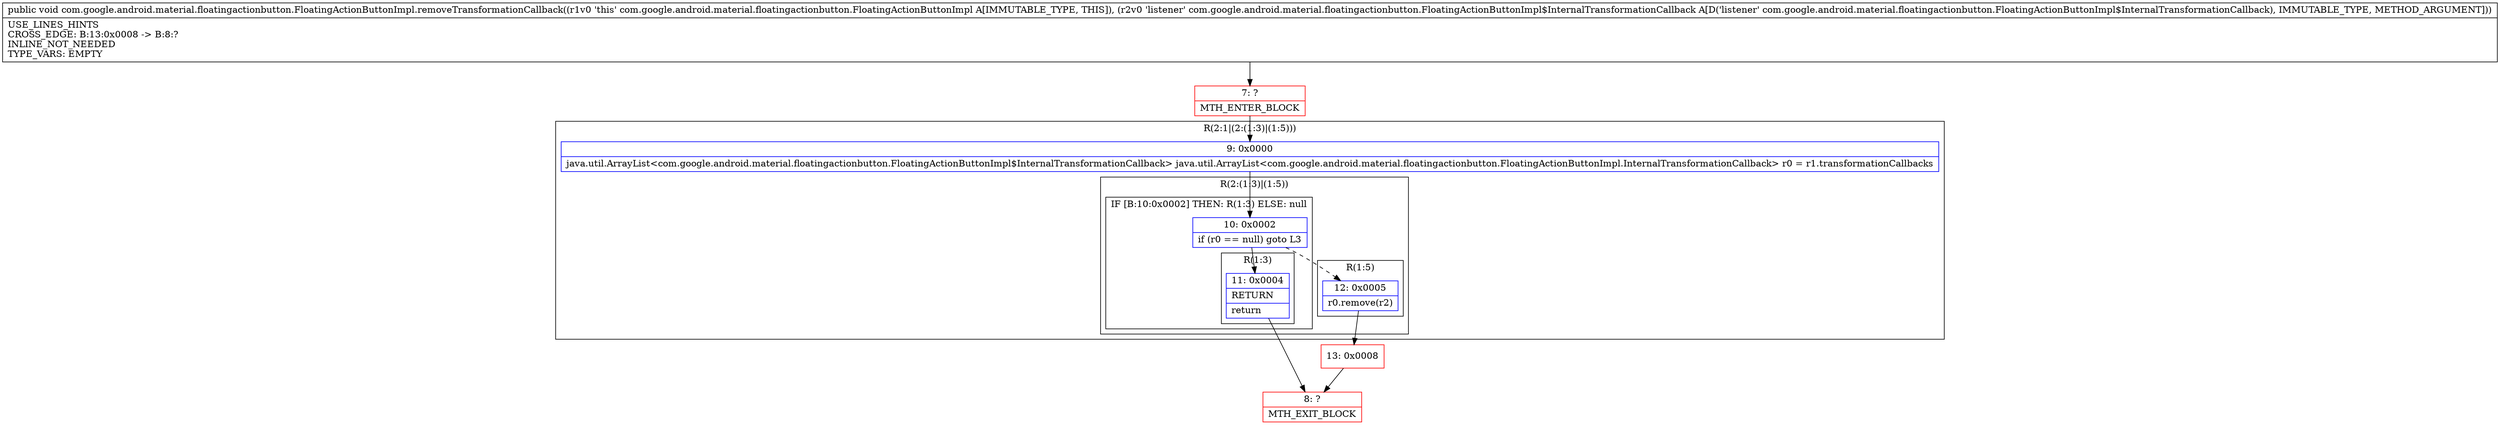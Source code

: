digraph "CFG forcom.google.android.material.floatingactionbutton.FloatingActionButtonImpl.removeTransformationCallback(Lcom\/google\/android\/material\/floatingactionbutton\/FloatingActionButtonImpl$InternalTransformationCallback;)V" {
subgraph cluster_Region_1192991604 {
label = "R(2:1|(2:(1:3)|(1:5)))";
node [shape=record,color=blue];
Node_9 [shape=record,label="{9\:\ 0x0000|java.util.ArrayList\<com.google.android.material.floatingactionbutton.FloatingActionButtonImpl$InternalTransformationCallback\> java.util.ArrayList\<com.google.android.material.floatingactionbutton.FloatingActionButtonImpl.InternalTransformationCallback\> r0 = r1.transformationCallbacks\l}"];
subgraph cluster_Region_1717175694 {
label = "R(2:(1:3)|(1:5))";
node [shape=record,color=blue];
subgraph cluster_IfRegion_240618578 {
label = "IF [B:10:0x0002] THEN: R(1:3) ELSE: null";
node [shape=record,color=blue];
Node_10 [shape=record,label="{10\:\ 0x0002|if (r0 == null) goto L3\l}"];
subgraph cluster_Region_576320362 {
label = "R(1:3)";
node [shape=record,color=blue];
Node_11 [shape=record,label="{11\:\ 0x0004|RETURN\l|return\l}"];
}
}
subgraph cluster_Region_856654652 {
label = "R(1:5)";
node [shape=record,color=blue];
Node_12 [shape=record,label="{12\:\ 0x0005|r0.remove(r2)\l}"];
}
}
}
Node_7 [shape=record,color=red,label="{7\:\ ?|MTH_ENTER_BLOCK\l}"];
Node_8 [shape=record,color=red,label="{8\:\ ?|MTH_EXIT_BLOCK\l}"];
Node_13 [shape=record,color=red,label="{13\:\ 0x0008}"];
MethodNode[shape=record,label="{public void com.google.android.material.floatingactionbutton.FloatingActionButtonImpl.removeTransformationCallback((r1v0 'this' com.google.android.material.floatingactionbutton.FloatingActionButtonImpl A[IMMUTABLE_TYPE, THIS]), (r2v0 'listener' com.google.android.material.floatingactionbutton.FloatingActionButtonImpl$InternalTransformationCallback A[D('listener' com.google.android.material.floatingactionbutton.FloatingActionButtonImpl$InternalTransformationCallback), IMMUTABLE_TYPE, METHOD_ARGUMENT]))  | USE_LINES_HINTS\lCROSS_EDGE: B:13:0x0008 \-\> B:8:?\lINLINE_NOT_NEEDED\lTYPE_VARS: EMPTY\l}"];
MethodNode -> Node_7;Node_9 -> Node_10;
Node_10 -> Node_11;
Node_10 -> Node_12[style=dashed];
Node_11 -> Node_8;
Node_12 -> Node_13;
Node_7 -> Node_9;
Node_13 -> Node_8;
}

